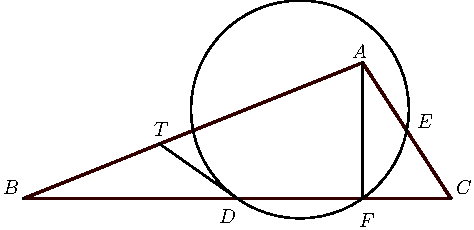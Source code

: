 import graph; size(8cm); real lsf=0.5; pen dps=linewidth(0.7)+fontsize(10); defaultpen(dps); pen ds=black; real xmin=-4.947953968982748,xmax=3.8294558859882417,ymin=-1.9406873599665817,ymax=4.160075207519339; 
pen ttqqqq=rgb(0.2,0.,0.); 
pair A=(0.4950996473172267,1.200505827164241), B=(-2.5,0.), C=(1.276073189211807,0.), F=(0.4950996473172267,0.), D=(-0.6119634053940965,0.), T=(-1.2974678073017218,0.48200296306668106); 
draw(A--B--C--cycle,linewidth(1.2)+ttqqqq); 
draw(A--B,linewidth(1.2)+ttqqqq); draw(B--C,linewidth(1.2)+ttqqqq); draw(C--A,linewidth(1.2)+ttqqqq); draw(A--F,linewidth(0.8)); draw(circle((-0.05843187903843491,0.7872322931321051),0.9623574356857545),linewidth(0.8)); draw(T--D,linewidth(0.8)); 
dot(A,linewidth(1.pt)+ds); label("$A$",(0.3839843776297998,1.220034436957279),NE*lsf); dot(B,linewidth(1.pt)+ds); label("$B$",(-2.7055499914354146,0.01696690614617),NE*lsf); dot(C,linewidth(1.pt)+ds); label("$C$",(1.3023021970063267,0.01696690614617),NE*lsf); dot(F,linewidth(1.pt)+ds); label("$F$",(0.4480530627025807,-0.2749015480742766),NE*lsf); dot(D,linewidth(1.pt)+ds); label("$D$",(-0.7977269248237154,-0.2321890913590893),NE*lsf); dot((0.8855864182645168,0.6002529135821205),linewidth(1.pt)+ds); label("$E$",(0.9606025432848283,0.6007038145870632),NE*lsf); dot(T,linewidth(1.pt)+ds); label("$T$",(-1.3672263476928794,0.5295163867284177),NE*lsf); 
clip((xmin,ymin)--(xmin,ymax)--(xmax,ymax)--(xmax,ymin)--cycle); 